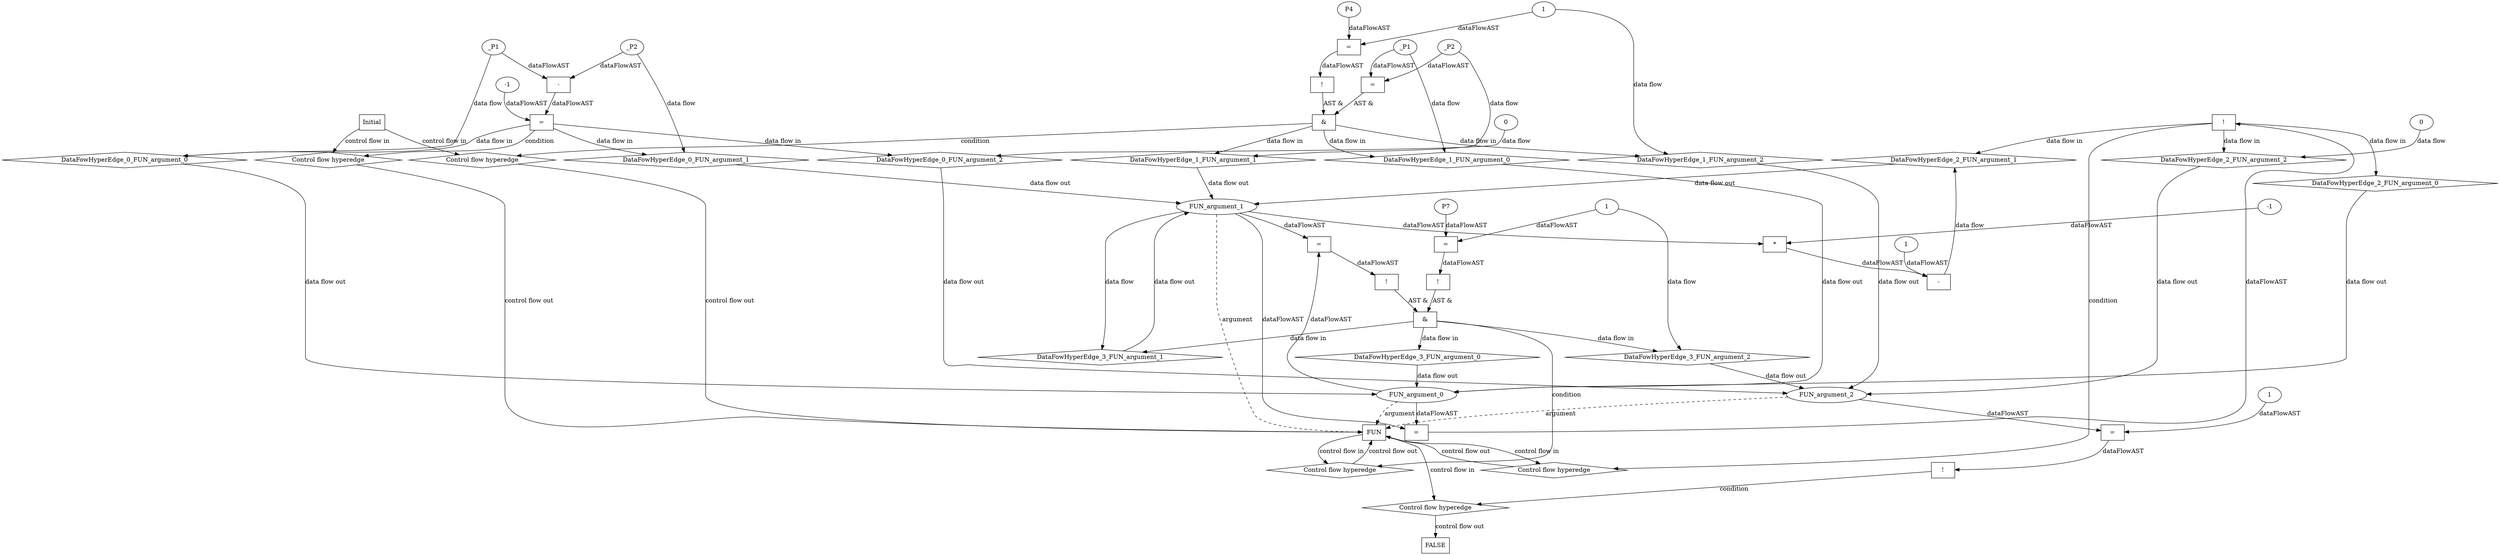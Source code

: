 digraph dag {
"FUN" [label="FUN" nodeName="FUN" class=cfn  shape="rect"];
FALSE [label="FALSE" nodeName=FALSE class=cfn  shape="rect"];
Initial [label="Initial" nodeName=Initial class=cfn  shape="rect"];
ControlFowHyperEdge_0 [label="Control flow hyperedge" nodeName=ControlFowHyperEdge_0 class=controlFlowHyperEdge shape="diamond"];
"Initial" -> ControlFowHyperEdge_0 [label="control flow in"]
ControlFowHyperEdge_0 -> "FUN" [label="control flow out"]
ControlFowHyperEdge_1 [label="Control flow hyperedge" nodeName=ControlFowHyperEdge_1 class=controlFlowHyperEdge shape="diamond"];
"Initial" -> ControlFowHyperEdge_1 [label="control flow in"]
ControlFowHyperEdge_1 -> "FUN" [label="control flow out"]
ControlFowHyperEdge_2 [label="Control flow hyperedge" nodeName=ControlFowHyperEdge_2 class=controlFlowHyperEdge shape="diamond"];
"FUN" -> ControlFowHyperEdge_2 [label="control flow in"]
ControlFowHyperEdge_2 -> "FUN" [label="control flow out"]
ControlFowHyperEdge_3 [label="Control flow hyperedge" nodeName=ControlFowHyperEdge_3 class=controlFlowHyperEdge shape="diamond"];
"FUN" -> ControlFowHyperEdge_3 [label="control flow in"]
ControlFowHyperEdge_3 -> "FUN" [label="control flow out"]
ControlFowHyperEdge_4 [label="Control flow hyperedge" nodeName=ControlFowHyperEdge_4 class=controlFlowHyperEdge shape="diamond"];
"FUN" -> ControlFowHyperEdge_4 [label="control flow in"]
ControlFowHyperEdge_4 -> "FALSE" [label="control flow out"]
"FUN_argument_0" [label="FUN_argument_0" nodeName=argument0 class=argument  head="FUN" shape="oval"];
"FUN_argument_0" -> "FUN"[label="argument" style="dashed"]
"FUN_argument_1" [label="FUN_argument_1" nodeName=argument1 class=argument  head="FUN" shape="oval"];
"FUN_argument_1" -> "FUN"[label="argument" style="dashed"]
"FUN_argument_2" [label="FUN_argument_2" nodeName=argument2 class=argument  head="FUN" shape="oval"];
"FUN_argument_2" -> "FUN"[label="argument" style="dashed"]

"xxxFUN___Initial_0xxxguard_0_node_0" [label="=" nodeName="xxxFUN___Initial_0xxxguard_0_node_0" class=Operator  shape="rect"];
"xxxFUN___Initial_0xxxguard_0_node_1" [label="-" nodeName="xxxFUN___Initial_0xxxguard_0_node_1" class= Operator shape="rect"];
"xxxFUN___Initial_0xxxguard_0_node_4" [label="-1" nodeName="xxxFUN___Initial_0xxxguard_0_node_4" class=Literal ];
"xxxFUN___Initial_0xxxguard_0_node_1" -> "xxxFUN___Initial_0xxxguard_0_node_0"[label="dataFlowAST"]
"xxxFUN___Initial_0xxxguard_0_node_4" -> "xxxFUN___Initial_0xxxguard_0_node_0"[label="dataFlowAST"]
"xxxFUN___Initial_0xxxdataFlow_0_node_0" -> "xxxFUN___Initial_0xxxguard_0_node_1"[label="dataFlowAST"]
"xxxFUN___Initial_0xxxdataFlow1_node_0" -> "xxxFUN___Initial_0xxxguard_0_node_1"[label="dataFlowAST"]

"xxxFUN___Initial_0xxxguard_0_node_0" -> "ControlFowHyperEdge_0" [label="condition"];
"xxxFUN___Initial_0xxxdataFlow_0_node_0" [label="_P1" nodeName="xxxFUN___Initial_0xxxdataFlow_0_node_0" class=Constant ];

"xxxFUN___Initial_0xxxdataFlow_0_node_0" -> "DataFowHyperEdge_0_FUN_argument_0" [label="data flow"];
"xxxFUN___Initial_0xxxdataFlow1_node_0" [label="_P2" nodeName="xxxFUN___Initial_0xxxdataFlow1_node_0" class=Constant ];

"xxxFUN___Initial_0xxxdataFlow1_node_0" -> "DataFowHyperEdge_0_FUN_argument_1" [label="data flow"];
"xxxFUN___Initial_0xxxdataFlow2_node_0" [label="0" nodeName="xxxFUN___Initial_0xxxdataFlow2_node_0" class=Literal ];

"xxxFUN___Initial_0xxxdataFlow2_node_0" -> "DataFowHyperEdge_0_FUN_argument_2" [label="data flow"];
"xxxFUN___Initial_1xxx_and" [label="&" nodeName="xxxFUN___Initial_1xxx_and" class=Operator shape="rect"];
"xxxFUN___Initial_1xxxguard_0_node_0" [label="!" nodeName="xxxFUN___Initial_1xxxguard_0_node_0" class=Operator shape="rect"];
"xxxFUN___Initial_1xxxguard_0_node_1" [label="=" nodeName="xxxFUN___Initial_1xxxguard_0_node_1" class=Operator  shape="rect"];
"xxxFUN___Initial_1xxxguard_0_node_2" [label="P4" nodeName="xxxFUN___Initial_1xxxguard_0_node_2" class=Constant ];
"xxxFUN___Initial_1xxxguard_0_node_1" -> "xxxFUN___Initial_1xxxguard_0_node_0"[label="dataFlowAST"]
"xxxFUN___Initial_1xxxguard_0_node_2" -> "xxxFUN___Initial_1xxxguard_0_node_1"[label="dataFlowAST"]
"xxxFUN___Initial_1xxxdataFlow2_node_0" -> "xxxFUN___Initial_1xxxguard_0_node_1"[label="dataFlowAST"]

"xxxFUN___Initial_1xxxguard_0_node_0" -> "xxxFUN___Initial_1xxx_and" [label="AST &"];
"xxxFUN___Initial_1xxxguard1_node_0" [label="=" nodeName="xxxFUN___Initial_1xxxguard1_node_0" class=Operator  shape="rect"];
"xxxFUN___Initial_1xxxdataFlow_0_node_0" -> "xxxFUN___Initial_1xxxguard1_node_0"[label="dataFlowAST"]
"xxxFUN___Initial_1xxxdataFlow1_node_0" -> "xxxFUN___Initial_1xxxguard1_node_0"[label="dataFlowAST"]

"xxxFUN___Initial_1xxxguard1_node_0" -> "xxxFUN___Initial_1xxx_and" [label="AST &"];
"xxxFUN___Initial_1xxx_and" -> "ControlFowHyperEdge_1" [label="condition"];
"xxxFUN___Initial_1xxxdataFlow_0_node_0" [label="_P1" nodeName="xxxFUN___Initial_1xxxdataFlow_0_node_0" class=Constant ];

"xxxFUN___Initial_1xxxdataFlow_0_node_0" -> "DataFowHyperEdge_1_FUN_argument_0" [label="data flow"];
"xxxFUN___Initial_1xxxdataFlow1_node_0" [label="_P2" nodeName="xxxFUN___Initial_1xxxdataFlow1_node_0" class=Constant ];

"xxxFUN___Initial_1xxxdataFlow1_node_0" -> "DataFowHyperEdge_1_FUN_argument_1" [label="data flow"];
"xxxFUN___Initial_1xxxdataFlow2_node_0" [label="1" nodeName="xxxFUN___Initial_1xxxdataFlow2_node_0" class=Literal ];

"xxxFUN___Initial_1xxxdataFlow2_node_0" -> "DataFowHyperEdge_1_FUN_argument_2" [label="data flow"];
"xxxFUN___FUN_2xxxguard_0_node_0" [label="!" nodeName="xxxFUN___FUN_2xxxguard_0_node_0" class=Operator shape="rect"];
"xxxFUN___FUN_2xxxguard_0_node_1" [label="=" nodeName="xxxFUN___FUN_2xxxguard_0_node_1" class=Operator  shape="rect"];
"xxxFUN___FUN_2xxxguard_0_node_1" -> "xxxFUN___FUN_2xxxguard_0_node_0"[label="dataFlowAST"]
"FUN_argument_1" -> "xxxFUN___FUN_2xxxguard_0_node_1"[label="dataFlowAST"]
"FUN_argument_0" -> "xxxFUN___FUN_2xxxguard_0_node_1"[label="dataFlowAST"]

"xxxFUN___FUN_2xxxguard_0_node_0" -> "ControlFowHyperEdge_2" [label="condition"];
"xxxFUN___FUN_2xxxdataFlow_0_node_0" [label="-" nodeName="xxxFUN___FUN_2xxxdataFlow_0_node_0" class= Operator shape="rect"];
"xxxFUN___FUN_2xxxdataFlow_0_node_1" [label="1" nodeName="xxxFUN___FUN_2xxxdataFlow_0_node_1" class=Literal ];
"xxxFUN___FUN_2xxxdataFlow_0_node_2" [label="*" nodeName="xxxFUN___FUN_2xxxdataFlow_0_node_2" class=Operator  shape="rect"];
"xxxFUN___FUN_2xxxdataFlow_0_node_3" [label="-1" nodeName="xxxFUN___FUN_2xxxdataFlow_0_node_3" class=Coeff ];
"xxxFUN___FUN_2xxxdataFlow_0_node_1" -> "xxxFUN___FUN_2xxxdataFlow_0_node_0"[label="dataFlowAST"]
"xxxFUN___FUN_2xxxdataFlow_0_node_2" -> "xxxFUN___FUN_2xxxdataFlow_0_node_0"[label="dataFlowAST"]
"FUN_argument_1" -> "xxxFUN___FUN_2xxxdataFlow_0_node_2"[label="dataFlowAST"]
"xxxFUN___FUN_2xxxdataFlow_0_node_3" -> "xxxFUN___FUN_2xxxdataFlow_0_node_2"[label="dataFlowAST"]

"xxxFUN___FUN_2xxxdataFlow_0_node_0" -> "DataFowHyperEdge_2_FUN_argument_1" [label="data flow"];
"xxxFUN___FUN_2xxxdataFlow1_node_0" [label="0" nodeName="xxxFUN___FUN_2xxxdataFlow1_node_0" class=Literal ];

"xxxFUN___FUN_2xxxdataFlow1_node_0" -> "DataFowHyperEdge_2_FUN_argument_2" [label="data flow"];
"xxxFUN___FUN_3xxx_and" [label="&" nodeName="xxxFUN___FUN_3xxx_and" class=Operator shape="rect"];
"xxxFUN___FUN_3xxxguard_0_node_0" [label="!" nodeName="xxxFUN___FUN_3xxxguard_0_node_0" class=Operator shape="rect"];
"xxxFUN___FUN_3xxxguard_0_node_1" [label="=" nodeName="xxxFUN___FUN_3xxxguard_0_node_1" class=Operator  shape="rect"];
"xxxFUN___FUN_3xxxguard_0_node_2" [label="P7" nodeName="xxxFUN___FUN_3xxxguard_0_node_2" class=Constant ];
"xxxFUN___FUN_3xxxguard_0_node_1" -> "xxxFUN___FUN_3xxxguard_0_node_0"[label="dataFlowAST"]
"xxxFUN___FUN_3xxxguard_0_node_2" -> "xxxFUN___FUN_3xxxguard_0_node_1"[label="dataFlowAST"]
"xxxFUN___FUN_3xxxdataFlow1_node_0" -> "xxxFUN___FUN_3xxxguard_0_node_1"[label="dataFlowAST"]

"xxxFUN___FUN_3xxxguard_0_node_0" -> "xxxFUN___FUN_3xxx_and" [label="AST &"];
"xxxFUN___FUN_3xxxguard1_node_0" [label="!" nodeName="xxxFUN___FUN_3xxxguard1_node_0" class=Operator shape="rect"];
"xxxFUN___FUN_3xxxguard1_node_1" [label="=" nodeName="xxxFUN___FUN_3xxxguard1_node_1" class=Operator  shape="rect"];
"xxxFUN___FUN_3xxxguard1_node_1" -> "xxxFUN___FUN_3xxxguard1_node_0"[label="dataFlowAST"]
"FUN_argument_1" -> "xxxFUN___FUN_3xxxguard1_node_1"[label="dataFlowAST"]
"FUN_argument_0" -> "xxxFUN___FUN_3xxxguard1_node_1"[label="dataFlowAST"]

"xxxFUN___FUN_3xxxguard1_node_0" -> "xxxFUN___FUN_3xxx_and" [label="AST &"];
"xxxFUN___FUN_3xxx_and" -> "ControlFowHyperEdge_3" [label="condition"];

"FUN_argument_1" -> "DataFowHyperEdge_3_FUN_argument_1" [label="data flow"];
"xxxFUN___FUN_3xxxdataFlow1_node_0" [label="1" nodeName="xxxFUN___FUN_3xxxdataFlow1_node_0" class=Literal ];

"xxxFUN___FUN_3xxxdataFlow1_node_0" -> "DataFowHyperEdge_3_FUN_argument_2" [label="data flow"];
"xxxFALSE___FUN_4xxxguard_0_node_0" [label="!" nodeName="xxxFALSE___FUN_4xxxguard_0_node_0" class=Operator shape="rect"];
"xxxFALSE___FUN_4xxxguard_0_node_1" [label="=" nodeName="xxxFALSE___FUN_4xxxguard_0_node_1" class=Operator  shape="rect"];
"xxxFALSE___FUN_4xxxguard_0_node_3" [label="1" nodeName="xxxFALSE___FUN_4xxxguard_0_node_3" class=Literal ];
"xxxFALSE___FUN_4xxxguard_0_node_1" -> "xxxFALSE___FUN_4xxxguard_0_node_0"[label="dataFlowAST"]
"FUN_argument_2" -> "xxxFALSE___FUN_4xxxguard_0_node_1"[label="dataFlowAST"]
"xxxFALSE___FUN_4xxxguard_0_node_3" -> "xxxFALSE___FUN_4xxxguard_0_node_1"[label="dataFlowAST"]

"xxxFALSE___FUN_4xxxguard_0_node_0" -> "ControlFowHyperEdge_4" [label="condition"];
"DataFowHyperEdge_0_FUN_argument_0" [label="DataFowHyperEdge_0_FUN_argument_0" nodeName="DataFowHyperEdge_0_FUN_argument_0" class=DataFlowHyperedge shape="diamond"];
"DataFowHyperEdge_0_FUN_argument_0" -> "FUN_argument_0"[label="data flow out"]
"xxxFUN___Initial_0xxxguard_0_node_0" -> "DataFowHyperEdge_0_FUN_argument_0"[label="data flow in"]
"DataFowHyperEdge_0_FUN_argument_1" [label="DataFowHyperEdge_0_FUN_argument_1" nodeName="DataFowHyperEdge_0_FUN_argument_1" class=DataFlowHyperedge shape="diamond"];
"DataFowHyperEdge_0_FUN_argument_1" -> "FUN_argument_1"[label="data flow out"]
"xxxFUN___Initial_0xxxguard_0_node_0" -> "DataFowHyperEdge_0_FUN_argument_1"[label="data flow in"]
"DataFowHyperEdge_0_FUN_argument_2" [label="DataFowHyperEdge_0_FUN_argument_2" nodeName="DataFowHyperEdge_0_FUN_argument_2" class=DataFlowHyperedge shape="diamond"];
"DataFowHyperEdge_0_FUN_argument_2" -> "FUN_argument_2"[label="data flow out"]
"xxxFUN___Initial_0xxxguard_0_node_0" -> "DataFowHyperEdge_0_FUN_argument_2"[label="data flow in"]
"DataFowHyperEdge_1_FUN_argument_0" [label="DataFowHyperEdge_1_FUN_argument_0" nodeName="DataFowHyperEdge_1_FUN_argument_0" class=DataFlowHyperedge shape="diamond"];
"DataFowHyperEdge_1_FUN_argument_0" -> "FUN_argument_0"[label="data flow out"]
"xxxFUN___Initial_1xxx_and" -> "DataFowHyperEdge_1_FUN_argument_0"[label="data flow in"]
"DataFowHyperEdge_1_FUN_argument_1" [label="DataFowHyperEdge_1_FUN_argument_1" nodeName="DataFowHyperEdge_1_FUN_argument_1" class=DataFlowHyperedge shape="diamond"];
"DataFowHyperEdge_1_FUN_argument_1" -> "FUN_argument_1"[label="data flow out"]
"xxxFUN___Initial_1xxx_and" -> "DataFowHyperEdge_1_FUN_argument_1"[label="data flow in"]
"DataFowHyperEdge_1_FUN_argument_2" [label="DataFowHyperEdge_1_FUN_argument_2" nodeName="DataFowHyperEdge_1_FUN_argument_2" class=DataFlowHyperedge shape="diamond"];
"DataFowHyperEdge_1_FUN_argument_2" -> "FUN_argument_2"[label="data flow out"]
"xxxFUN___Initial_1xxx_and" -> "DataFowHyperEdge_1_FUN_argument_2"[label="data flow in"]
"DataFowHyperEdge_2_FUN_argument_0" [label="DataFowHyperEdge_2_FUN_argument_0" nodeName="DataFowHyperEdge_2_FUN_argument_0" class=DataFlowHyperedge shape="diamond"];
"DataFowHyperEdge_2_FUN_argument_0" -> "FUN_argument_0"[label="data flow out"]
"xxxFUN___FUN_2xxxguard_0_node_0" -> "DataFowHyperEdge_2_FUN_argument_0"[label="data flow in"]
"DataFowHyperEdge_2_FUN_argument_1" [label="DataFowHyperEdge_2_FUN_argument_1" nodeName="DataFowHyperEdge_2_FUN_argument_1" class=DataFlowHyperedge shape="diamond"];
"DataFowHyperEdge_2_FUN_argument_1" -> "FUN_argument_1"[label="data flow out"]
"xxxFUN___FUN_2xxxguard_0_node_0" -> "DataFowHyperEdge_2_FUN_argument_1"[label="data flow in"]
"DataFowHyperEdge_2_FUN_argument_2" [label="DataFowHyperEdge_2_FUN_argument_2" nodeName="DataFowHyperEdge_2_FUN_argument_2" class=DataFlowHyperedge shape="diamond"];
"DataFowHyperEdge_2_FUN_argument_2" -> "FUN_argument_2"[label="data flow out"]
"xxxFUN___FUN_2xxxguard_0_node_0" -> "DataFowHyperEdge_2_FUN_argument_2"[label="data flow in"]
"DataFowHyperEdge_3_FUN_argument_0" [label="DataFowHyperEdge_3_FUN_argument_0" nodeName="DataFowHyperEdge_3_FUN_argument_0" class=DataFlowHyperedge shape="diamond"];
"DataFowHyperEdge_3_FUN_argument_0" -> "FUN_argument_0"[label="data flow out"]
"xxxFUN___FUN_3xxx_and" -> "DataFowHyperEdge_3_FUN_argument_0"[label="data flow in"]
"DataFowHyperEdge_3_FUN_argument_1" [label="DataFowHyperEdge_3_FUN_argument_1" nodeName="DataFowHyperEdge_3_FUN_argument_1" class=DataFlowHyperedge shape="diamond"];
"DataFowHyperEdge_3_FUN_argument_1" -> "FUN_argument_1"[label="data flow out"]
"xxxFUN___FUN_3xxx_and" -> "DataFowHyperEdge_3_FUN_argument_1"[label="data flow in"]
"DataFowHyperEdge_3_FUN_argument_2" [label="DataFowHyperEdge_3_FUN_argument_2" nodeName="DataFowHyperEdge_3_FUN_argument_2" class=DataFlowHyperedge shape="diamond"];
"DataFowHyperEdge_3_FUN_argument_2" -> "FUN_argument_2"[label="data flow out"]
"xxxFUN___FUN_3xxx_and" -> "DataFowHyperEdge_3_FUN_argument_2"[label="data flow in"]




}
